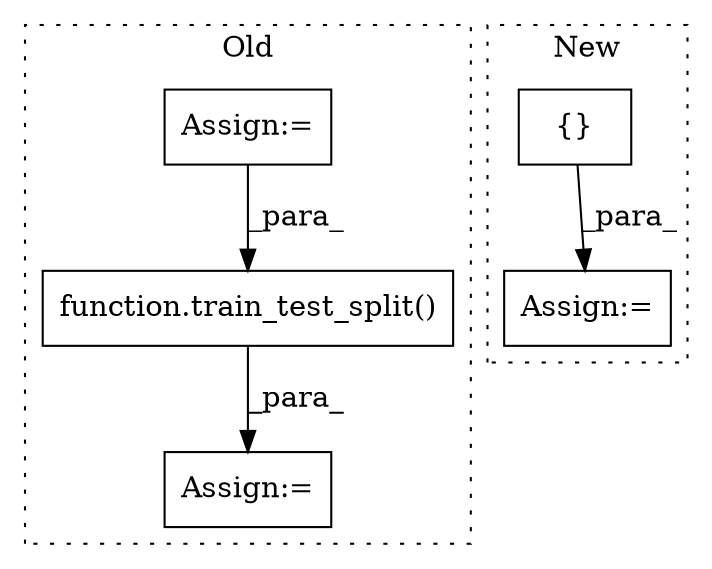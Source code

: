 digraph G {
subgraph cluster0 {
1 [label="function.train_test_split()" a="75" s="2830,2850" l="17,34" shape="box"];
3 [label="Assign:=" a="68" s="2788" l="3" shape="box"];
4 [label="Assign:=" a="68" s="2817" l="13" shape="box"];
label = "Old";
style="dotted";
}
subgraph cluster1 {
2 [label="{}" a="95" s="411,671" l="10,6" shape="box"];
5 [label="Assign:=" a="68" s="709" l="3" shape="box"];
label = "New";
style="dotted";
}
1 -> 4 [label="_para_"];
2 -> 5 [label="_para_"];
3 -> 1 [label="_para_"];
}